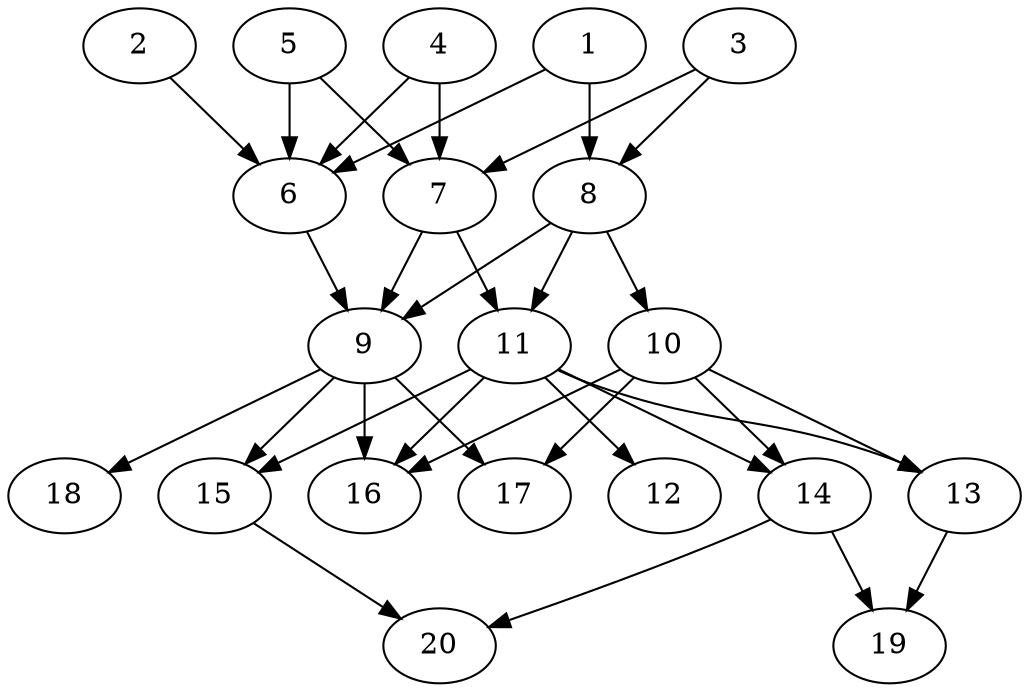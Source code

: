 // DAG automatically generated by daggen at Tue Jul 23 14:28:59 2019
// ./daggen --dot -n 20 --ccr 0.5 --fat 0.6 --regular 0.5 --density 0.7 --mindata 5242880 --maxdata 52428800 
digraph G {
  1 [size="29173760", alpha="0.02", expect_size="14586880"] 
  1 -> 6 [size ="14586880"]
  1 -> 8 [size ="14586880"]
  2 [size="48869376", alpha="0.09", expect_size="24434688"] 
  2 -> 6 [size ="24434688"]
  3 [size="96634880", alpha="0.02", expect_size="48317440"] 
  3 -> 7 [size ="48317440"]
  3 -> 8 [size ="48317440"]
  4 [size="86591488", alpha="0.14", expect_size="43295744"] 
  4 -> 6 [size ="43295744"]
  4 -> 7 [size ="43295744"]
  5 [size="40482816", alpha="0.16", expect_size="20241408"] 
  5 -> 6 [size ="20241408"]
  5 -> 7 [size ="20241408"]
  6 [size="42852352", alpha="0.09", expect_size="21426176"] 
  6 -> 9 [size ="21426176"]
  7 [size="18556928", alpha="0.07", expect_size="9278464"] 
  7 -> 9 [size ="9278464"]
  7 -> 11 [size ="9278464"]
  8 [size="18624512", alpha="0.16", expect_size="9312256"] 
  8 -> 9 [size ="9312256"]
  8 -> 10 [size ="9312256"]
  8 -> 11 [size ="9312256"]
  9 [size="45058048", alpha="0.06", expect_size="22529024"] 
  9 -> 15 [size ="22529024"]
  9 -> 16 [size ="22529024"]
  9 -> 17 [size ="22529024"]
  9 -> 18 [size ="22529024"]
  10 [size="49723392", alpha="0.00", expect_size="24861696"] 
  10 -> 13 [size ="24861696"]
  10 -> 14 [size ="24861696"]
  10 -> 16 [size ="24861696"]
  10 -> 17 [size ="24861696"]
  11 [size="93566976", alpha="0.13", expect_size="46783488"] 
  11 -> 12 [size ="46783488"]
  11 -> 13 [size ="46783488"]
  11 -> 14 [size ="46783488"]
  11 -> 15 [size ="46783488"]
  11 -> 16 [size ="46783488"]
  12 [size="101713920", alpha="0.10", expect_size="50856960"] 
  13 [size="47636480", alpha="0.12", expect_size="23818240"] 
  13 -> 19 [size ="23818240"]
  14 [size="57255936", alpha="0.02", expect_size="28627968"] 
  14 -> 19 [size ="28627968"]
  14 -> 20 [size ="28627968"]
  15 [size="29814784", alpha="0.12", expect_size="14907392"] 
  15 -> 20 [size ="14907392"]
  16 [size="12609536", alpha="0.08", expect_size="6304768"] 
  17 [size="56145920", alpha="0.12", expect_size="28072960"] 
  18 [size="87652352", alpha="0.10", expect_size="43826176"] 
  19 [size="70981632", alpha="0.12", expect_size="35490816"] 
  20 [size="98799616", alpha="0.14", expect_size="49399808"] 
}
